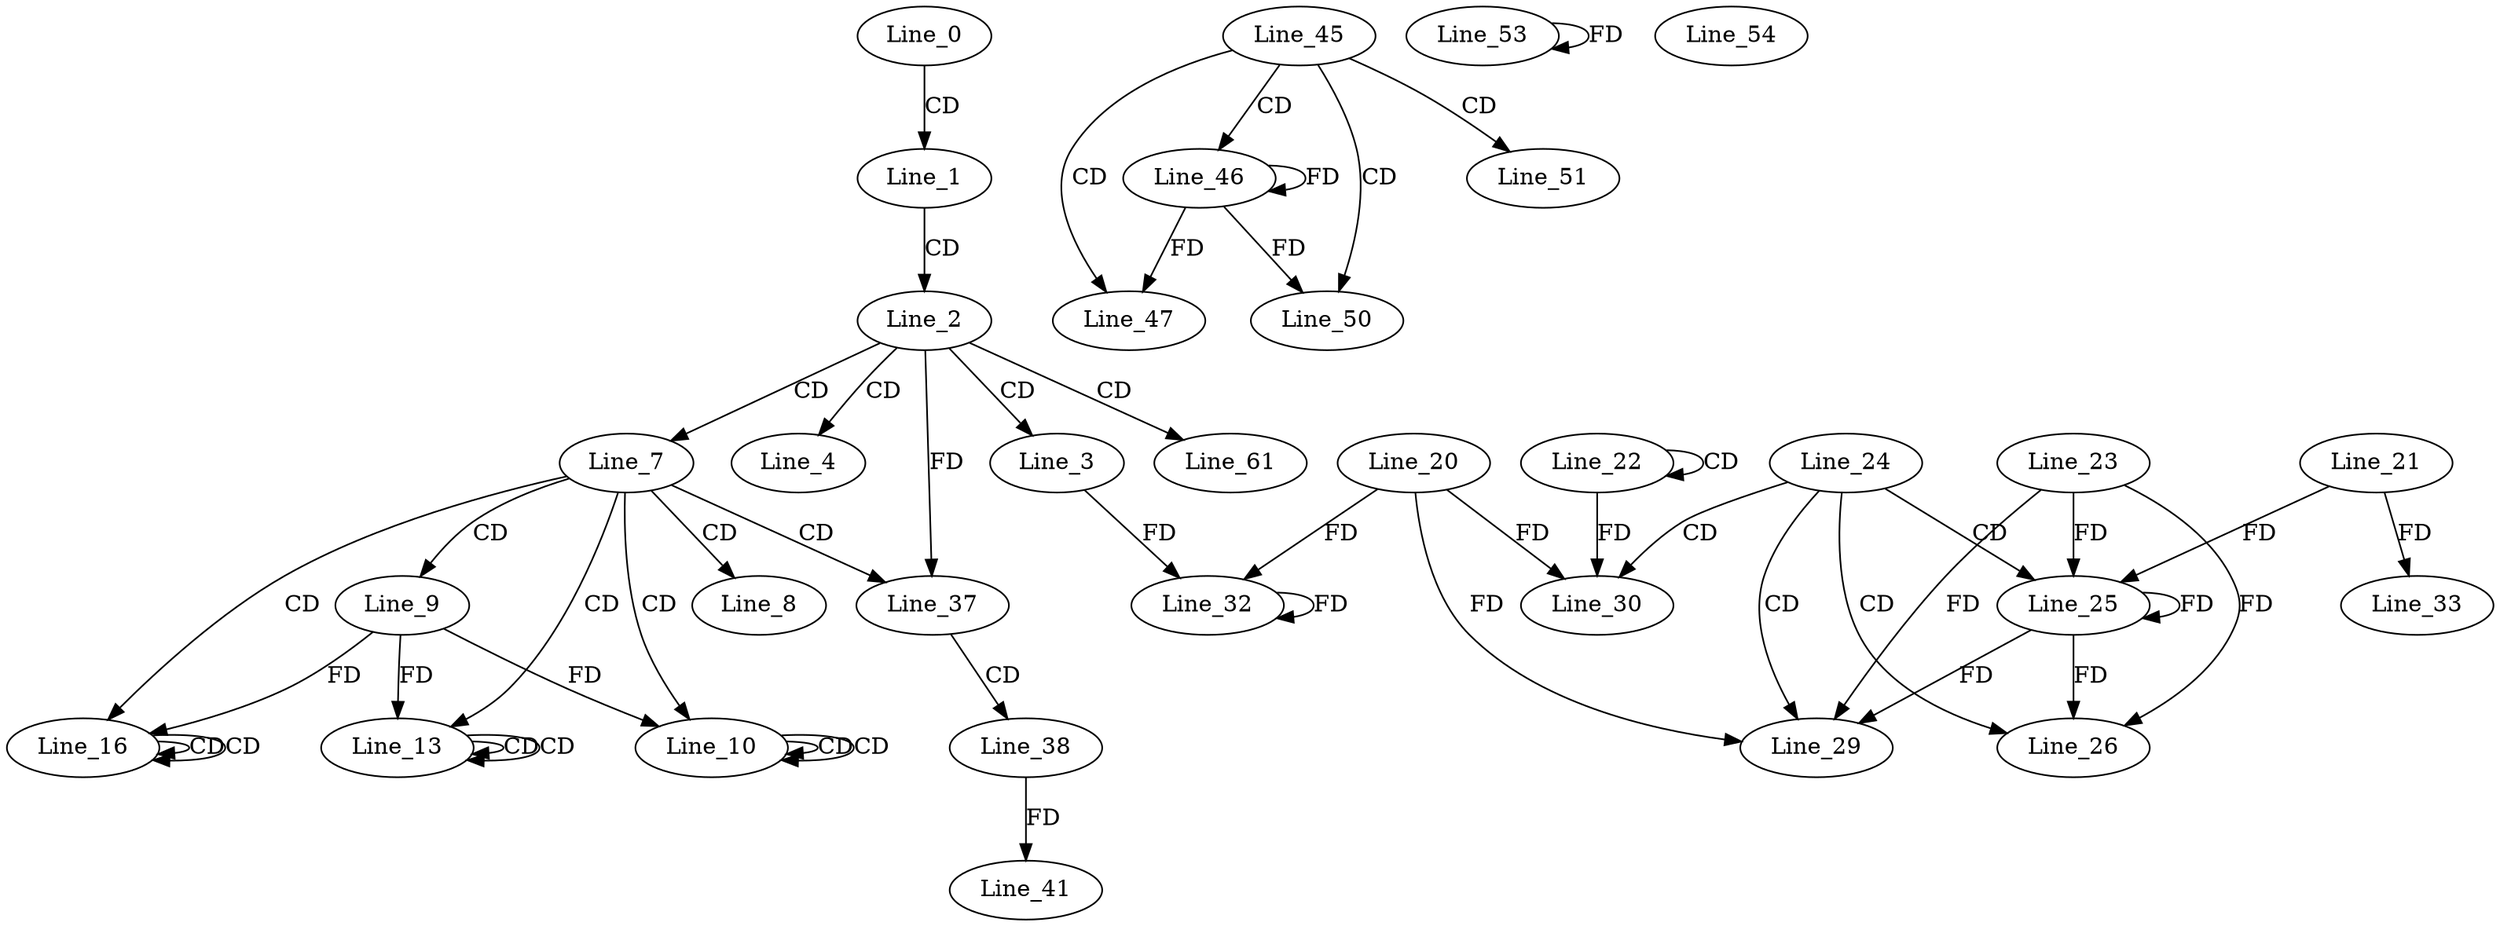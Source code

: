 digraph G {
  Line_0;
  Line_1;
  Line_2;
  Line_3;
  Line_4;
  Line_7;
  Line_8;
  Line_9;
  Line_10;
  Line_10;
  Line_10;
  Line_13;
  Line_13;
  Line_13;
  Line_16;
  Line_16;
  Line_16;
  Line_22;
  Line_22;
  Line_24;
  Line_25;
  Line_23;
  Line_25;
  Line_21;
  Line_26;
  Line_29;
  Line_20;
  Line_30;
  Line_32;
  Line_32;
  Line_33;
  Line_37;
  Line_38;
  Line_41;
  Line_45;
  Line_46;
  Line_46;
  Line_47;
  Line_50;
  Line_51;
  Line_53;
  Line_53;
  Line_54;
  Line_61;
  Line_0 -> Line_1 [ label="CD" ];
  Line_1 -> Line_2 [ label="CD" ];
  Line_2 -> Line_3 [ label="CD" ];
  Line_2 -> Line_4 [ label="CD" ];
  Line_2 -> Line_7 [ label="CD" ];
  Line_7 -> Line_8 [ label="CD" ];
  Line_7 -> Line_9 [ label="CD" ];
  Line_7 -> Line_10 [ label="CD" ];
  Line_10 -> Line_10 [ label="CD" ];
  Line_10 -> Line_10 [ label="CD" ];
  Line_9 -> Line_10 [ label="FD" ];
  Line_7 -> Line_13 [ label="CD" ];
  Line_13 -> Line_13 [ label="CD" ];
  Line_13 -> Line_13 [ label="CD" ];
  Line_9 -> Line_13 [ label="FD" ];
  Line_7 -> Line_16 [ label="CD" ];
  Line_16 -> Line_16 [ label="CD" ];
  Line_16 -> Line_16 [ label="CD" ];
  Line_9 -> Line_16 [ label="FD" ];
  Line_22 -> Line_22 [ label="CD" ];
  Line_24 -> Line_25 [ label="CD" ];
  Line_25 -> Line_25 [ label="FD" ];
  Line_23 -> Line_25 [ label="FD" ];
  Line_21 -> Line_25 [ label="FD" ];
  Line_24 -> Line_26 [ label="CD" ];
  Line_25 -> Line_26 [ label="FD" ];
  Line_23 -> Line_26 [ label="FD" ];
  Line_24 -> Line_29 [ label="CD" ];
  Line_20 -> Line_29 [ label="FD" ];
  Line_25 -> Line_29 [ label="FD" ];
  Line_23 -> Line_29 [ label="FD" ];
  Line_24 -> Line_30 [ label="CD" ];
  Line_20 -> Line_30 [ label="FD" ];
  Line_22 -> Line_30 [ label="FD" ];
  Line_3 -> Line_32 [ label="FD" ];
  Line_32 -> Line_32 [ label="FD" ];
  Line_20 -> Line_32 [ label="FD" ];
  Line_21 -> Line_33 [ label="FD" ];
  Line_7 -> Line_37 [ label="CD" ];
  Line_2 -> Line_37 [ label="FD" ];
  Line_37 -> Line_38 [ label="CD" ];
  Line_38 -> Line_41 [ label="FD" ];
  Line_45 -> Line_46 [ label="CD" ];
  Line_46 -> Line_46 [ label="FD" ];
  Line_45 -> Line_47 [ label="CD" ];
  Line_46 -> Line_47 [ label="FD" ];
  Line_45 -> Line_50 [ label="CD" ];
  Line_46 -> Line_50 [ label="FD" ];
  Line_45 -> Line_51 [ label="CD" ];
  Line_53 -> Line_53 [ label="FD" ];
  Line_2 -> Line_61 [ label="CD" ];
}
